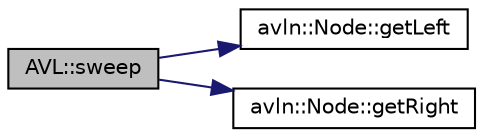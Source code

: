 digraph "AVL::sweep"
{
  edge [fontname="Helvetica",fontsize="10",labelfontname="Helvetica",labelfontsize="10"];
  node [fontname="Helvetica",fontsize="10",shape=record];
  rankdir="LR";
  Node1 [label="AVL::sweep",height=0.2,width=0.4,color="black", fillcolor="grey75", style="filled", fontcolor="black"];
  Node1 -> Node2 [color="midnightblue",fontsize="10",style="solid",fontname="Helvetica"];
  Node2 [label="avln::Node::getLeft",height=0.2,width=0.4,color="black", fillcolor="white", style="filled",URL="$classavln_1_1_node.html#ad39cf45af29db3be415f812495c1c201"];
  Node1 -> Node3 [color="midnightblue",fontsize="10",style="solid",fontname="Helvetica"];
  Node3 [label="avln::Node::getRight",height=0.2,width=0.4,color="black", fillcolor="white", style="filled",URL="$classavln_1_1_node.html#ae6e852e00c029d06ae34c0a415a13812"];
}
